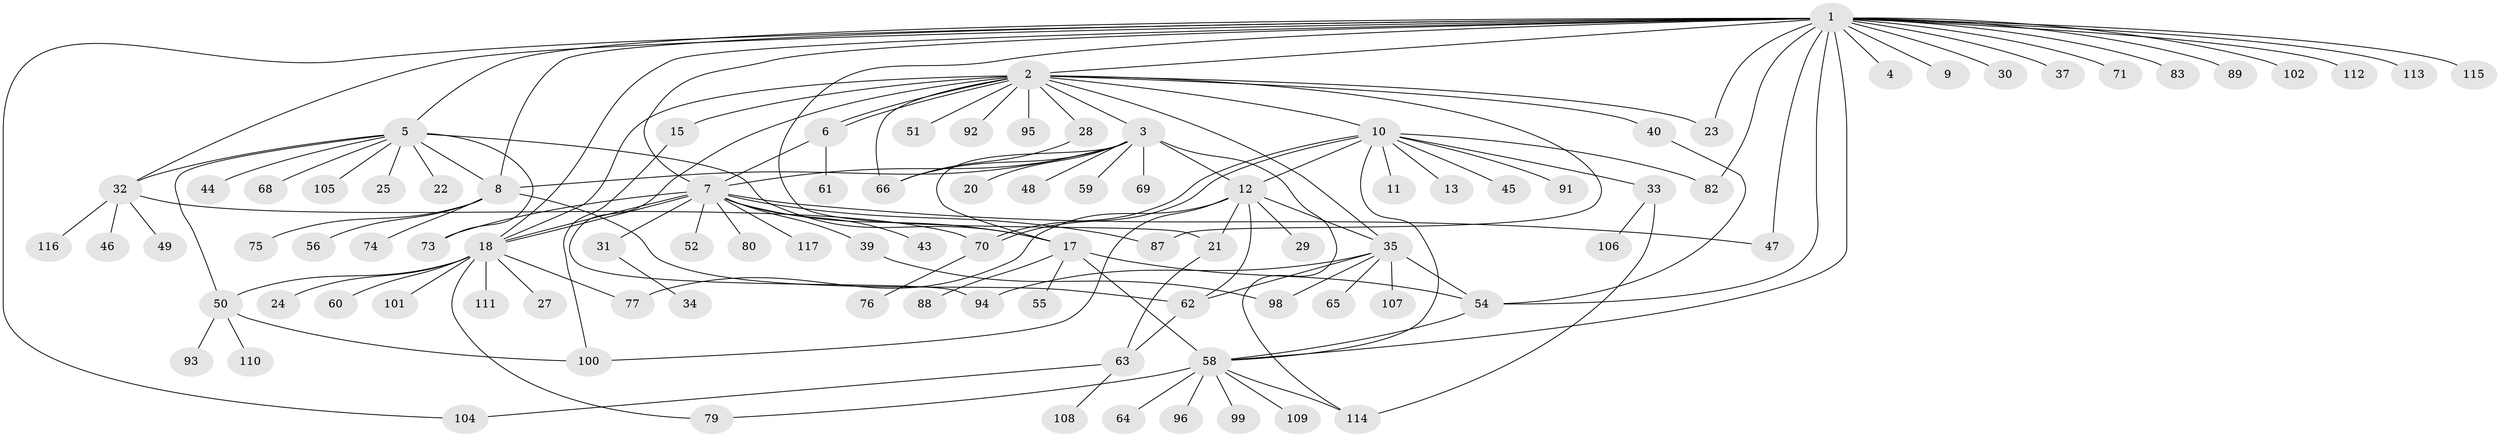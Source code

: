 // Generated by graph-tools (version 1.1) at 2025/23/03/03/25 07:23:54]
// undirected, 97 vertices, 138 edges
graph export_dot {
graph [start="1"]
  node [color=gray90,style=filled];
  1 [super="+19"];
  2 [super="+26"];
  3 [super="+42"];
  4;
  5 [super="+53"];
  6 [super="+118"];
  7 [super="+16"];
  8 [super="+38"];
  9;
  10 [super="+36"];
  11;
  12 [super="+14"];
  13;
  15;
  17 [super="+81"];
  18 [super="+67"];
  20;
  21 [super="+119"];
  22;
  23;
  24;
  25;
  27;
  28;
  29;
  30;
  31;
  32 [super="+41"];
  33 [super="+78"];
  34;
  35 [super="+57"];
  37;
  39 [super="+103"];
  40;
  43;
  44;
  45;
  46;
  47 [super="+84"];
  48;
  49;
  50 [super="+90"];
  51;
  52;
  54 [super="+85"];
  55;
  56;
  58 [super="+72"];
  59;
  60;
  61;
  62 [super="+86"];
  63 [super="+97"];
  64;
  65;
  66;
  68;
  69;
  70;
  71;
  73;
  74;
  75;
  76;
  77;
  79;
  80;
  82;
  83;
  87;
  88;
  89;
  91;
  92;
  93;
  94;
  95;
  96;
  98;
  99;
  100;
  101;
  102;
  104;
  105;
  106;
  107;
  108;
  109;
  110;
  111;
  112;
  113;
  114;
  115;
  116;
  117;
  1 -- 2;
  1 -- 4;
  1 -- 5;
  1 -- 7;
  1 -- 9;
  1 -- 18;
  1 -- 21;
  1 -- 23;
  1 -- 30;
  1 -- 32;
  1 -- 37;
  1 -- 58;
  1 -- 71;
  1 -- 82;
  1 -- 83;
  1 -- 89;
  1 -- 102;
  1 -- 104;
  1 -- 113;
  1 -- 115;
  1 -- 112;
  1 -- 47;
  1 -- 8;
  1 -- 54;
  2 -- 3;
  2 -- 6;
  2 -- 6;
  2 -- 10;
  2 -- 15;
  2 -- 18;
  2 -- 28;
  2 -- 35;
  2 -- 40;
  2 -- 51;
  2 -- 87;
  2 -- 92;
  2 -- 94;
  2 -- 66;
  2 -- 95;
  2 -- 23;
  3 -- 7 [weight=2];
  3 -- 12;
  3 -- 20;
  3 -- 48;
  3 -- 59;
  3 -- 66;
  3 -- 69;
  3 -- 114;
  3 -- 8;
  3 -- 17;
  5 -- 8 [weight=2];
  5 -- 17;
  5 -- 22;
  5 -- 25;
  5 -- 44;
  5 -- 50;
  5 -- 73;
  5 -- 105;
  5 -- 68;
  5 -- 32;
  6 -- 61;
  6 -- 7;
  7 -- 18;
  7 -- 18;
  7 -- 39;
  7 -- 47;
  7 -- 87;
  7 -- 73;
  7 -- 43;
  7 -- 80;
  7 -- 17;
  7 -- 52;
  7 -- 117;
  7 -- 31;
  8 -- 74;
  8 -- 75;
  8 -- 56;
  8 -- 62;
  10 -- 11;
  10 -- 12;
  10 -- 13;
  10 -- 33;
  10 -- 45;
  10 -- 58 [weight=2];
  10 -- 70;
  10 -- 70;
  10 -- 82;
  10 -- 91;
  12 -- 21;
  12 -- 35;
  12 -- 62;
  12 -- 77;
  12 -- 100;
  12 -- 29;
  15 -- 100;
  17 -- 55;
  17 -- 54;
  17 -- 88;
  17 -- 58;
  18 -- 24;
  18 -- 27;
  18 -- 60;
  18 -- 77;
  18 -- 79;
  18 -- 101;
  18 -- 111;
  18 -- 50;
  21 -- 63;
  28 -- 66;
  31 -- 34;
  32 -- 46;
  32 -- 49;
  32 -- 70;
  32 -- 116;
  33 -- 106;
  33 -- 114;
  35 -- 65;
  35 -- 98;
  35 -- 107;
  35 -- 94;
  35 -- 54;
  35 -- 62;
  39 -- 98;
  40 -- 54;
  50 -- 100;
  50 -- 93;
  50 -- 110;
  54 -- 58;
  58 -- 64;
  58 -- 96;
  58 -- 99;
  58 -- 109;
  58 -- 114;
  58 -- 79;
  62 -- 63;
  63 -- 104;
  63 -- 108;
  70 -- 76;
}
